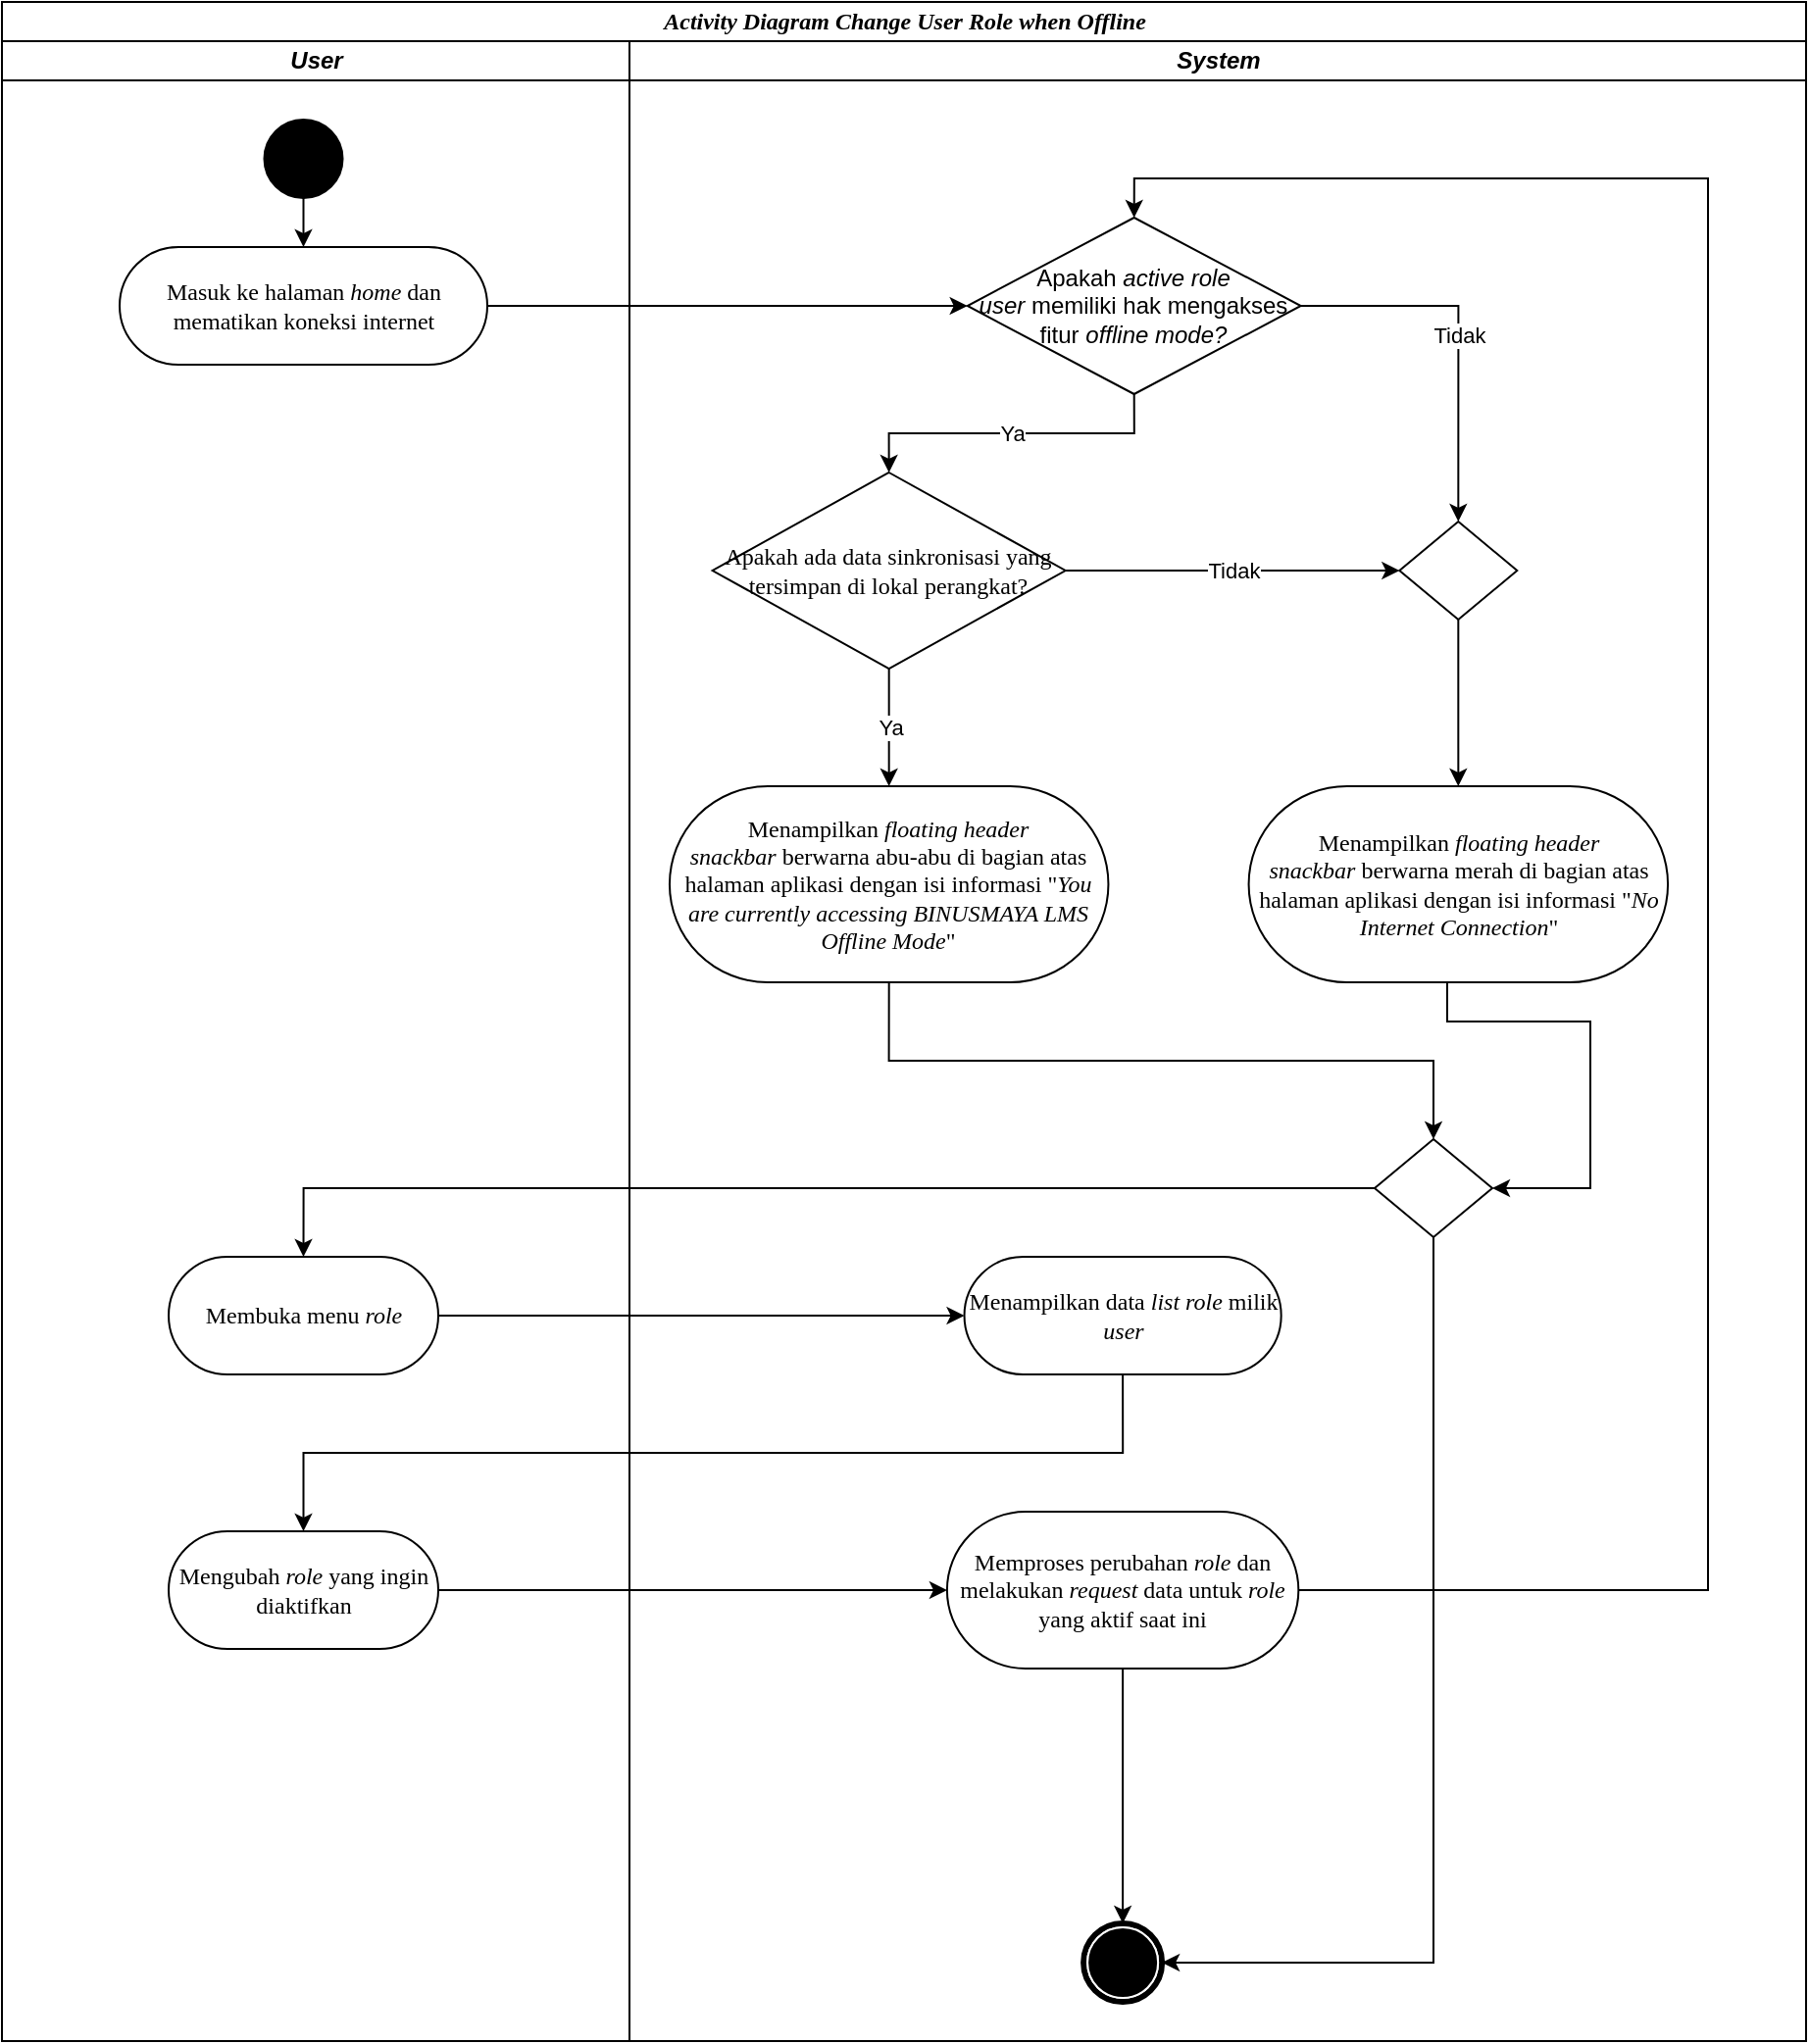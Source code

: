 <mxfile version="20.8.3" type="github">
  <diagram name="Page-1" id="0783ab3e-0a74-02c8-0abd-f7b4e66b4bec">
    <mxGraphModel dx="1167" dy="646" grid="1" gridSize="10" guides="1" tooltips="1" connect="1" arrows="1" fold="1" page="1" pageScale="1" pageWidth="850" pageHeight="1100" background="none" math="0" shadow="0">
      <root>
        <mxCell id="0" />
        <mxCell id="1" parent="0" />
        <mxCell id="1c1d494c118603dd-1" value="&lt;i&gt;Activity Diagram&lt;/i&gt;&amp;nbsp;&lt;i&gt;Change User Role when Offline&lt;/i&gt;" style="swimlane;html=1;childLayout=stackLayout;startSize=20;rounded=0;shadow=0;comic=0;labelBackgroundColor=none;strokeWidth=1;fontFamily=Verdana;fontSize=12;align=center;" parent="1" vertex="1">
          <mxGeometry x="70" y="40" width="920" height="1040" as="geometry" />
        </mxCell>
        <mxCell id="9redM43dmEc5Fs1zs8RA-5" style="rounded=0;orthogonalLoop=1;jettySize=auto;html=1;exitX=1;exitY=0.5;exitDx=0;exitDy=0;" parent="1c1d494c118603dd-1" source="60571a20871a0731-8" target="9redM43dmEc5Fs1zs8RA-4" edge="1">
          <mxGeometry relative="1" as="geometry" />
        </mxCell>
        <mxCell id="1c1d494c118603dd-2" value="&lt;i&gt;User&lt;/i&gt;" style="swimlane;html=1;startSize=20;" parent="1c1d494c118603dd-1" vertex="1">
          <mxGeometry y="20" width="320" height="1020" as="geometry">
            <mxRectangle y="20" width="40" height="970" as="alternateBounds" />
          </mxGeometry>
        </mxCell>
        <mxCell id="_A_tTUHKbJGUqnLNWXCA-17" style="edgeStyle=orthogonalEdgeStyle;rounded=0;orthogonalLoop=1;jettySize=auto;html=1;exitX=0.5;exitY=1;exitDx=0;exitDy=0;entryX=0.5;entryY=0;entryDx=0;entryDy=0;" edge="1" parent="1c1d494c118603dd-2" source="60571a20871a0731-4" target="60571a20871a0731-8">
          <mxGeometry relative="1" as="geometry" />
        </mxCell>
        <mxCell id="60571a20871a0731-4" value="" style="ellipse;whiteSpace=wrap;html=1;rounded=0;shadow=0;comic=0;labelBackgroundColor=none;strokeWidth=1;fillColor=#000000;fontFamily=Verdana;fontSize=12;align=center;" parent="1c1d494c118603dd-2" vertex="1">
          <mxGeometry x="133.75" y="40" width="40" height="40" as="geometry" />
        </mxCell>
        <mxCell id="60571a20871a0731-8" value="Masuk ke halaman &lt;i&gt;home &lt;/i&gt;dan mematikan koneksi internet" style="rounded=1;whiteSpace=wrap;html=1;shadow=0;comic=0;labelBackgroundColor=none;strokeWidth=1;fontFamily=Verdana;fontSize=12;align=center;arcSize=50;" parent="1c1d494c118603dd-2" vertex="1">
          <mxGeometry x="60" y="105" width="187.5" height="60" as="geometry" />
        </mxCell>
        <mxCell id="9redM43dmEc5Fs1zs8RA-8" value="Membuka menu &lt;i&gt;role&lt;/i&gt;" style="rounded=1;whiteSpace=wrap;html=1;shadow=0;comic=0;labelBackgroundColor=none;strokeWidth=1;fontFamily=Verdana;fontSize=12;align=center;arcSize=50;" parent="1c1d494c118603dd-2" vertex="1">
          <mxGeometry x="85" y="620" width="137.5" height="60" as="geometry" />
        </mxCell>
        <mxCell id="_A_tTUHKbJGUqnLNWXCA-20" value="Mengubah &lt;i&gt;role&lt;/i&gt;&amp;nbsp;yang ingin diaktifkan" style="rounded=1;whiteSpace=wrap;html=1;shadow=0;comic=0;labelBackgroundColor=none;strokeWidth=1;fontFamily=Verdana;fontSize=12;align=center;arcSize=50;" vertex="1" parent="1c1d494c118603dd-2">
          <mxGeometry x="85" y="760" width="137.5" height="60" as="geometry" />
        </mxCell>
        <mxCell id="_A_tTUHKbJGUqnLNWXCA-16" style="edgeStyle=orthogonalEdgeStyle;rounded=0;orthogonalLoop=1;jettySize=auto;html=1;exitX=0;exitY=0.5;exitDx=0;exitDy=0;entryX=0.5;entryY=0;entryDx=0;entryDy=0;" edge="1" parent="1c1d494c118603dd-1" source="_A_tTUHKbJGUqnLNWXCA-13" target="9redM43dmEc5Fs1zs8RA-8">
          <mxGeometry relative="1" as="geometry" />
        </mxCell>
        <mxCell id="_A_tTUHKbJGUqnLNWXCA-19" style="edgeStyle=orthogonalEdgeStyle;rounded=0;orthogonalLoop=1;jettySize=auto;html=1;exitX=1;exitY=0.5;exitDx=0;exitDy=0;" edge="1" parent="1c1d494c118603dd-1" source="9redM43dmEc5Fs1zs8RA-8" target="_A_tTUHKbJGUqnLNWXCA-18">
          <mxGeometry relative="1" as="geometry" />
        </mxCell>
        <mxCell id="_A_tTUHKbJGUqnLNWXCA-22" style="edgeStyle=orthogonalEdgeStyle;rounded=0;orthogonalLoop=1;jettySize=auto;html=1;exitX=0.5;exitY=1;exitDx=0;exitDy=0;" edge="1" parent="1c1d494c118603dd-1" source="_A_tTUHKbJGUqnLNWXCA-18" target="_A_tTUHKbJGUqnLNWXCA-20">
          <mxGeometry relative="1" as="geometry" />
        </mxCell>
        <mxCell id="_A_tTUHKbJGUqnLNWXCA-24" style="edgeStyle=orthogonalEdgeStyle;rounded=0;orthogonalLoop=1;jettySize=auto;html=1;exitX=1;exitY=0.5;exitDx=0;exitDy=0;" edge="1" parent="1c1d494c118603dd-1" source="_A_tTUHKbJGUqnLNWXCA-20" target="_A_tTUHKbJGUqnLNWXCA-23">
          <mxGeometry relative="1" as="geometry" />
        </mxCell>
        <mxCell id="1c1d494c118603dd-4" value="&lt;i&gt;System&lt;/i&gt;" style="swimlane;html=1;startSize=20;" parent="1c1d494c118603dd-1" vertex="1">
          <mxGeometry x="320" y="20" width="600" height="1020" as="geometry" />
        </mxCell>
        <mxCell id="60571a20871a0731-5" value="" style="shape=mxgraph.bpmn.shape;html=1;verticalLabelPosition=bottom;labelBackgroundColor=#ffffff;verticalAlign=top;perimeter=ellipsePerimeter;outline=end;symbol=terminate;rounded=0;shadow=0;comic=0;strokeWidth=1;fontFamily=Verdana;fontSize=12;align=center;" parent="1c1d494c118603dd-4" vertex="1">
          <mxGeometry x="231.56" y="960" width="40" height="40" as="geometry" />
        </mxCell>
        <mxCell id="9redM43dmEc5Fs1zs8RA-4" value="Apakah &lt;i&gt;active role user&lt;/i&gt;&amp;nbsp;memiliki hak mengakses fitur &lt;i&gt;offline mode?&lt;/i&gt;" style="rhombus;whiteSpace=wrap;html=1;" parent="1c1d494c118603dd-4" vertex="1">
          <mxGeometry x="172.35" y="90" width="170" height="90" as="geometry" />
        </mxCell>
        <mxCell id="_A_tTUHKbJGUqnLNWXCA-14" style="edgeStyle=orthogonalEdgeStyle;rounded=0;orthogonalLoop=1;jettySize=auto;html=1;exitX=0.5;exitY=1;exitDx=0;exitDy=0;entryX=0.5;entryY=0;entryDx=0;entryDy=0;" edge="1" parent="1c1d494c118603dd-4" source="9redM43dmEc5Fs1zs8RA-6" target="_A_tTUHKbJGUqnLNWXCA-13">
          <mxGeometry relative="1" as="geometry">
            <mxPoint x="415.79" y="560" as="targetPoint" />
          </mxGeometry>
        </mxCell>
        <mxCell id="9redM43dmEc5Fs1zs8RA-6" value="Menampilkan &lt;i&gt;floating header snackbar&lt;/i&gt;&amp;nbsp;berwarna abu-abu di bagian atas halaman aplikasi dengan isi informasi &quot;&lt;i&gt;You are currently accessing BINUSMAYA LMS Offline Mode&lt;/i&gt;&quot;" style="rounded=1;whiteSpace=wrap;html=1;shadow=0;comic=0;labelBackgroundColor=none;strokeWidth=1;fontFamily=Verdana;fontSize=12;align=center;arcSize=50;" parent="1c1d494c118603dd-4" vertex="1">
          <mxGeometry x="20.47" y="380" width="223.75" height="100" as="geometry" />
        </mxCell>
        <mxCell id="9redM43dmEc5Fs1zs8RA-16" value="" style="endArrow=classic;html=1;rounded=0;exitX=0.5;exitY=1;exitDx=0;exitDy=0;entryX=0.5;entryY=0;entryDx=0;entryDy=0;edgeStyle=orthogonalEdgeStyle;" parent="1c1d494c118603dd-4" source="9redM43dmEc5Fs1zs8RA-4" target="_A_tTUHKbJGUqnLNWXCA-1" edge="1">
          <mxGeometry relative="1" as="geometry">
            <mxPoint x="82.35" y="250" as="sourcePoint" />
            <mxPoint x="161.72" y="210" as="targetPoint" />
          </mxGeometry>
        </mxCell>
        <mxCell id="9redM43dmEc5Fs1zs8RA-17" value="Ya" style="edgeLabel;resizable=0;html=1;align=center;verticalAlign=middle;" parent="9redM43dmEc5Fs1zs8RA-16" connectable="0" vertex="1">
          <mxGeometry relative="1" as="geometry" />
        </mxCell>
        <mxCell id="9redM43dmEc5Fs1zs8RA-18" value="" style="endArrow=classic;html=1;rounded=0;exitX=1;exitY=0.5;exitDx=0;exitDy=0;edgeStyle=orthogonalEdgeStyle;entryX=0.5;entryY=0;entryDx=0;entryDy=0;" parent="1c1d494c118603dd-4" source="9redM43dmEc5Fs1zs8RA-4" target="_A_tTUHKbJGUqnLNWXCA-10" edge="1">
          <mxGeometry relative="1" as="geometry">
            <mxPoint x="192.35" y="190" as="sourcePoint" />
            <mxPoint x="374.35" y="260" as="targetPoint" />
          </mxGeometry>
        </mxCell>
        <mxCell id="9redM43dmEc5Fs1zs8RA-19" value="Tidak" style="edgeLabel;resizable=0;html=1;align=center;verticalAlign=middle;" parent="9redM43dmEc5Fs1zs8RA-18" connectable="0" vertex="1">
          <mxGeometry relative="1" as="geometry" />
        </mxCell>
        <mxCell id="_A_tTUHKbJGUqnLNWXCA-1" value="&lt;p style=&quot;line-height: 120%;&quot;&gt;&lt;span style=&quot;font-family: Verdana;&quot;&gt;Apakah ada data sinkronisasi yang tersimpan di lokal perangkat?&lt;/span&gt;&lt;/p&gt;" style="rhombus;whiteSpace=wrap;html=1;spacing=4;" vertex="1" parent="1c1d494c118603dd-4">
          <mxGeometry x="42.34" y="220" width="180" height="100" as="geometry" />
        </mxCell>
        <mxCell id="_A_tTUHKbJGUqnLNWXCA-3" value="" style="endArrow=classic;html=1;rounded=0;exitX=0.5;exitY=1;exitDx=0;exitDy=0;entryX=0.5;entryY=0;entryDx=0;entryDy=0;edgeStyle=orthogonalEdgeStyle;" edge="1" parent="1c1d494c118603dd-4" source="_A_tTUHKbJGUqnLNWXCA-1" target="9redM43dmEc5Fs1zs8RA-6">
          <mxGeometry relative="1" as="geometry">
            <mxPoint x="217.35" y="190" as="sourcePoint" />
            <mxPoint x="142.35" y="230" as="targetPoint" />
          </mxGeometry>
        </mxCell>
        <mxCell id="_A_tTUHKbJGUqnLNWXCA-4" value="Ya" style="edgeLabel;resizable=0;html=1;align=center;verticalAlign=middle;" connectable="0" vertex="1" parent="_A_tTUHKbJGUqnLNWXCA-3">
          <mxGeometry relative="1" as="geometry" />
        </mxCell>
        <mxCell id="_A_tTUHKbJGUqnLNWXCA-26" style="edgeStyle=orthogonalEdgeStyle;rounded=0;orthogonalLoop=1;jettySize=auto;html=1;exitX=0.5;exitY=1;exitDx=0;exitDy=0;entryX=1;entryY=0.5;entryDx=0;entryDy=0;" edge="1" parent="1c1d494c118603dd-4" source="_A_tTUHKbJGUqnLNWXCA-5" target="_A_tTUHKbJGUqnLNWXCA-13">
          <mxGeometry relative="1" as="geometry">
            <Array as="points">
              <mxPoint x="417" y="500" />
              <mxPoint x="490" y="500" />
              <mxPoint x="490" y="585" />
            </Array>
          </mxGeometry>
        </mxCell>
        <mxCell id="_A_tTUHKbJGUqnLNWXCA-5" value="Menampilkan &lt;i&gt;floating header snackbar&lt;/i&gt;&amp;nbsp;berwarna merah di bagian atas halaman aplikasi dengan isi informasi &quot;&lt;i&gt;No Internet Connection&lt;/i&gt;&quot;" style="rounded=1;whiteSpace=wrap;html=1;shadow=0;comic=0;labelBackgroundColor=none;strokeWidth=1;fontFamily=Verdana;fontSize=12;align=center;arcSize=50;" vertex="1" parent="1c1d494c118603dd-4">
          <mxGeometry x="315.79" y="380" width="213.75" height="100" as="geometry" />
        </mxCell>
        <mxCell id="_A_tTUHKbJGUqnLNWXCA-8" value="" style="endArrow=classic;html=1;rounded=0;exitX=1;exitY=0.5;exitDx=0;exitDy=0;entryX=0;entryY=0.5;entryDx=0;entryDy=0;" edge="1" parent="1c1d494c118603dd-4" source="_A_tTUHKbJGUqnLNWXCA-1" target="_A_tTUHKbJGUqnLNWXCA-10">
          <mxGeometry relative="1" as="geometry">
            <mxPoint x="228.18" y="270" as="sourcePoint" />
            <mxPoint x="322.35" y="270" as="targetPoint" />
          </mxGeometry>
        </mxCell>
        <mxCell id="_A_tTUHKbJGUqnLNWXCA-9" value="Tidak" style="edgeLabel;resizable=0;html=1;align=center;verticalAlign=middle;" connectable="0" vertex="1" parent="_A_tTUHKbJGUqnLNWXCA-8">
          <mxGeometry relative="1" as="geometry" />
        </mxCell>
        <mxCell id="_A_tTUHKbJGUqnLNWXCA-12" style="edgeStyle=none;rounded=0;orthogonalLoop=1;jettySize=auto;html=1;exitX=0.5;exitY=1;exitDx=0;exitDy=0;entryX=0.5;entryY=0;entryDx=0;entryDy=0;" edge="1" parent="1c1d494c118603dd-4" source="_A_tTUHKbJGUqnLNWXCA-10" target="_A_tTUHKbJGUqnLNWXCA-5">
          <mxGeometry relative="1" as="geometry" />
        </mxCell>
        <mxCell id="_A_tTUHKbJGUqnLNWXCA-10" value="" style="rhombus;whiteSpace=wrap;html=1;" vertex="1" parent="1c1d494c118603dd-4">
          <mxGeometry x="392.66" y="245" width="60" height="50" as="geometry" />
        </mxCell>
        <mxCell id="_A_tTUHKbJGUqnLNWXCA-28" style="edgeStyle=orthogonalEdgeStyle;rounded=0;orthogonalLoop=1;jettySize=auto;html=1;exitX=0.5;exitY=1;exitDx=0;exitDy=0;entryX=1;entryY=0.5;entryDx=0;entryDy=0;" edge="1" parent="1c1d494c118603dd-4" source="_A_tTUHKbJGUqnLNWXCA-13" target="60571a20871a0731-5">
          <mxGeometry relative="1" as="geometry" />
        </mxCell>
        <mxCell id="_A_tTUHKbJGUqnLNWXCA-13" value="" style="rhombus;whiteSpace=wrap;html=1;" vertex="1" parent="1c1d494c118603dd-4">
          <mxGeometry x="380.0" y="560" width="60" height="50" as="geometry" />
        </mxCell>
        <mxCell id="_A_tTUHKbJGUqnLNWXCA-18" value="Menampilkan data &lt;i&gt;list role&lt;/i&gt;&amp;nbsp;milik &lt;i&gt;user&lt;/i&gt;" style="rounded=1;whiteSpace=wrap;html=1;shadow=0;comic=0;labelBackgroundColor=none;strokeWidth=1;fontFamily=Verdana;fontSize=12;align=center;arcSize=50;" vertex="1" parent="1c1d494c118603dd-4">
          <mxGeometry x="170.77" y="620" width="161.57" height="60" as="geometry" />
        </mxCell>
        <mxCell id="_A_tTUHKbJGUqnLNWXCA-25" style="edgeStyle=orthogonalEdgeStyle;rounded=0;orthogonalLoop=1;jettySize=auto;html=1;exitX=0.5;exitY=1;exitDx=0;exitDy=0;entryX=0.5;entryY=0;entryDx=0;entryDy=0;" edge="1" parent="1c1d494c118603dd-4" source="_A_tTUHKbJGUqnLNWXCA-23" target="60571a20871a0731-5">
          <mxGeometry relative="1" as="geometry" />
        </mxCell>
        <mxCell id="_A_tTUHKbJGUqnLNWXCA-29" style="edgeStyle=orthogonalEdgeStyle;rounded=0;orthogonalLoop=1;jettySize=auto;html=1;exitX=1;exitY=0.5;exitDx=0;exitDy=0;entryX=0.5;entryY=0;entryDx=0;entryDy=0;" edge="1" parent="1c1d494c118603dd-4" source="_A_tTUHKbJGUqnLNWXCA-23" target="9redM43dmEc5Fs1zs8RA-4">
          <mxGeometry relative="1" as="geometry">
            <Array as="points">
              <mxPoint x="550" y="790" />
              <mxPoint x="550" y="70" />
              <mxPoint x="257" y="70" />
            </Array>
          </mxGeometry>
        </mxCell>
        <mxCell id="_A_tTUHKbJGUqnLNWXCA-23" value="Memproses perubahan &lt;i&gt;role&lt;/i&gt;&amp;nbsp;dan melakukan &lt;i&gt;request &lt;/i&gt;data untuk &lt;i&gt;role &lt;/i&gt;yang&amp;nbsp;aktif saat ini" style="rounded=1;whiteSpace=wrap;html=1;shadow=0;comic=0;labelBackgroundColor=none;strokeWidth=1;fontFamily=Verdana;fontSize=12;align=center;arcSize=50;" vertex="1" parent="1c1d494c118603dd-4">
          <mxGeometry x="161.95" y="750" width="179.22" height="80" as="geometry" />
        </mxCell>
      </root>
    </mxGraphModel>
  </diagram>
</mxfile>
